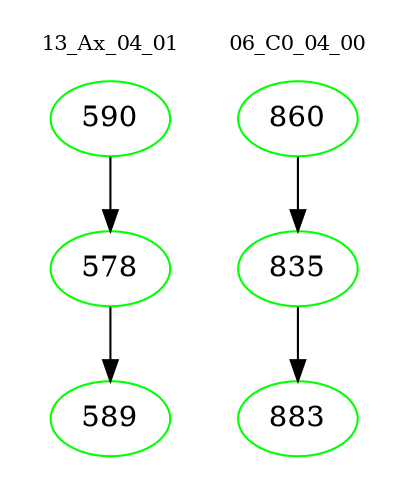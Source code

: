 digraph{
subgraph cluster_0 {
color = white
label = "13_Ax_04_01";
fontsize=10;
T0_590 [label="590", color="green"]
T0_590 -> T0_578 [color="black"]
T0_578 [label="578", color="green"]
T0_578 -> T0_589 [color="black"]
T0_589 [label="589", color="green"]
}
subgraph cluster_1 {
color = white
label = "06_C0_04_00";
fontsize=10;
T1_860 [label="860", color="green"]
T1_860 -> T1_835 [color="black"]
T1_835 [label="835", color="green"]
T1_835 -> T1_883 [color="black"]
T1_883 [label="883", color="green"]
}
}
